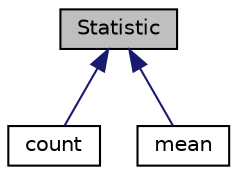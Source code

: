 digraph "Statistic"
{
  edge [fontname="Helvetica",fontsize="10",labelfontname="Helvetica",labelfontsize="10"];
  node [fontname="Helvetica",fontsize="10",shape=record];
  Node0 [label="Statistic",height=0.2,width=0.4,color="black", fillcolor="grey75", style="filled", fontcolor="black"];
  Node0 -> Node1 [dir="back",color="midnightblue",fontsize="10",style="solid",fontname="Helvetica"];
  Node1 [label="count",height=0.2,width=0.4,color="black", fillcolor="white", style="filled",URL="$classcount.html"];
  Node0 -> Node2 [dir="back",color="midnightblue",fontsize="10",style="solid",fontname="Helvetica"];
  Node2 [label="mean",height=0.2,width=0.4,color="black", fillcolor="white", style="filled",URL="$classmean.html"];
}
